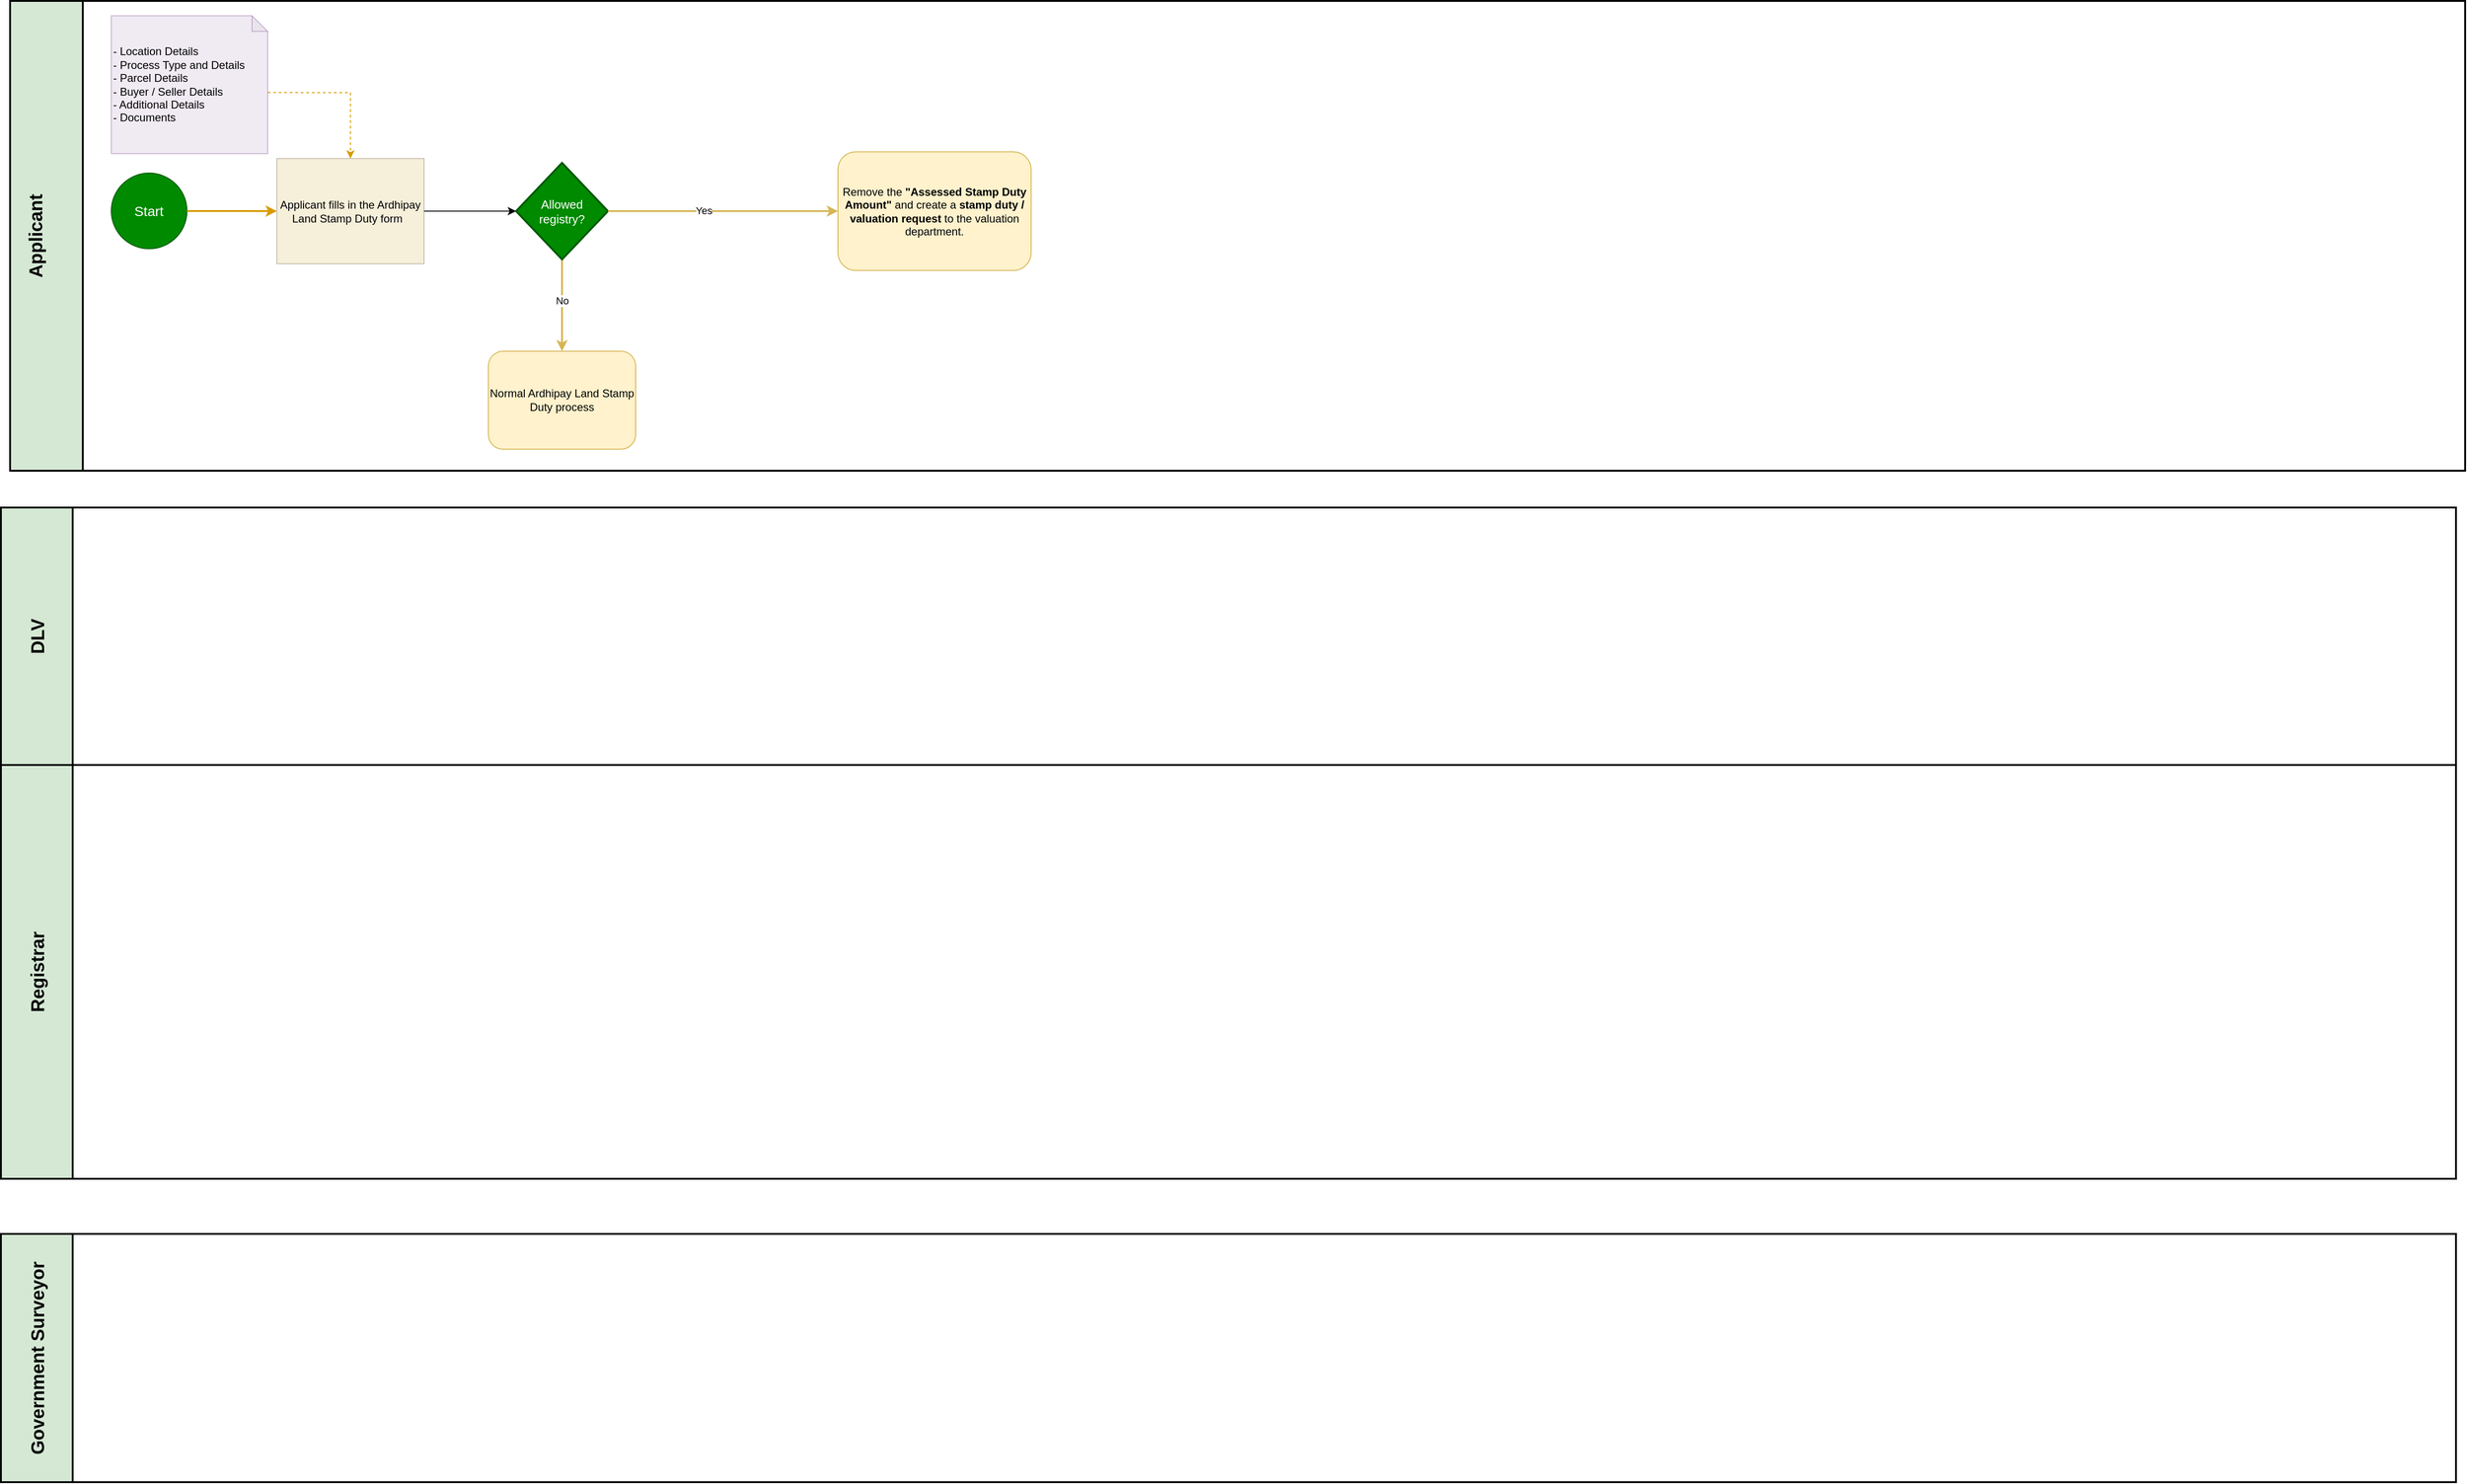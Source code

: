 <mxfile version="25.0.1">
  <diagram name="Page-1" id="0u0-M9E6lwnY4OtsPx06">
    <mxGraphModel dx="3217" dy="1308" grid="1" gridSize="10" guides="1" tooltips="1" connect="1" arrows="1" fold="1" page="1" pageScale="1" pageWidth="827" pageHeight="1169" math="0" shadow="0">
      <root>
        <mxCell id="0" />
        <mxCell id="1" parent="0" />
        <mxCell id="mYFpyGKQAPeTWjzHC4IL-1" value="&lt;font style=&quot;font-size: 20px;&quot;&gt;Applicant &lt;br&gt;&lt;br&gt;&lt;/font&gt;" style="swimlane;horizontal=0;whiteSpace=wrap;html=1;startSize=79;fillColor=#d5e8d4;strokeColor=#000000;strokeWidth=2;" vertex="1" parent="1">
          <mxGeometry x="-790" y="9" width="2669" height="510.995" as="geometry" />
        </mxCell>
        <mxCell id="mYFpyGKQAPeTWjzHC4IL-2" value="&lt;span&gt;&lt;/span&gt;&lt;span&gt;&lt;/span&gt;&lt;span style=&quot;&quot;&gt;Applicant fills in the Ardhipay Land Stamp Duty form&amp;nbsp;&amp;nbsp;&lt;br&gt;    &lt;/span&gt;" style="rounded=0;whiteSpace=wrap;html=1;fillColor=#F6EFDA;strokeColor=#c5bfae;" vertex="1" parent="mYFpyGKQAPeTWjzHC4IL-1">
          <mxGeometry x="290" y="171.395" width="160" height="114.5" as="geometry" />
        </mxCell>
        <mxCell id="mYFpyGKQAPeTWjzHC4IL-4" style="edgeStyle=orthogonalEdgeStyle;rounded=0;orthogonalLoop=1;jettySize=auto;html=1;exitX=0;exitY=0;exitDx=170;exitDy=83.5;exitPerimeter=0;entryX=0.5;entryY=0;entryDx=0;entryDy=0;fillColor=#ffe6cc;strokeColor=#d79b00;dashed=1;" edge="1" parent="mYFpyGKQAPeTWjzHC4IL-1" source="mYFpyGKQAPeTWjzHC4IL-5" target="mYFpyGKQAPeTWjzHC4IL-2">
          <mxGeometry relative="1" as="geometry" />
        </mxCell>
        <mxCell id="mYFpyGKQAPeTWjzHC4IL-5" value="&lt;blockquote style=&quot;margin: 0 0 0 40px; border: none; padding: 0px;&quot;&gt;&lt;/blockquote&gt;&lt;blockquote style=&quot;margin: 0 0 0 40px; border: none; padding: 0px;&quot;&gt;&lt;/blockquote&gt;&lt;span style=&quot;background-color: initial;&quot;&gt;&lt;div style=&quot;&quot;&gt;- Location Details&lt;br&gt;- Process Type and Details&lt;br&gt;- Parcel Details&lt;/div&gt;&lt;div style=&quot;&quot;&gt;- Buyer / Seller Details&lt;br&gt;- Additional Details&lt;br&gt;- Documents&lt;/div&gt;&lt;/span&gt;" style="shape=note;whiteSpace=wrap;html=1;backgroundOutline=1;darkOpacity=0.05;size=17;align=left;fillColor=#e1d5e7;strokeColor=#9673a6;opacity=50;" vertex="1" parent="mYFpyGKQAPeTWjzHC4IL-1">
          <mxGeometry x="110" y="16.18" width="170" height="150" as="geometry" />
        </mxCell>
        <mxCell id="mYFpyGKQAPeTWjzHC4IL-6" value="&lt;font style=&quot;font-size: 15px;&quot; color=&quot;#ffffff&quot;&gt;Start&lt;/font&gt;" style="ellipse;whiteSpace=wrap;html=1;aspect=fixed;fillColor=#008a00;strokeColor=#005700;fontColor=#ffffff;" vertex="1" parent="mYFpyGKQAPeTWjzHC4IL-1">
          <mxGeometry x="110" y="187.31" width="82.25" height="82.25" as="geometry" />
        </mxCell>
        <mxCell id="mYFpyGKQAPeTWjzHC4IL-7" style="edgeStyle=orthogonalEdgeStyle;rounded=0;orthogonalLoop=1;jettySize=auto;html=1;entryX=0;entryY=0.5;entryDx=0;entryDy=0;strokeColor=#d79b00;fillColor=#ffe6cc;strokeWidth=2;" edge="1" parent="mYFpyGKQAPeTWjzHC4IL-1" source="mYFpyGKQAPeTWjzHC4IL-6" target="mYFpyGKQAPeTWjzHC4IL-2">
          <mxGeometry relative="1" as="geometry" />
        </mxCell>
        <mxCell id="mYFpyGKQAPeTWjzHC4IL-8" value="" style="edgeStyle=orthogonalEdgeStyle;rounded=0;orthogonalLoop=1;jettySize=auto;html=1;entryX=0.5;entryY=0;entryDx=0;entryDy=0;fillColor=#fff2cc;strokeColor=#d6b656;strokeWidth=2;" edge="1" parent="mYFpyGKQAPeTWjzHC4IL-1" source="mYFpyGKQAPeTWjzHC4IL-9" target="mYFpyGKQAPeTWjzHC4IL-60">
          <mxGeometry x="0.003" relative="1" as="geometry">
            <mxPoint x="1020.0" y="223.435" as="targetPoint" />
            <mxPoint as="offset" />
          </mxGeometry>
        </mxCell>
        <mxCell id="mYFpyGKQAPeTWjzHC4IL-62" value="No" style="edgeLabel;html=1;align=center;verticalAlign=middle;resizable=0;points=[];" vertex="1" connectable="0" parent="mYFpyGKQAPeTWjzHC4IL-8">
          <mxGeometry x="-0.106" relative="1" as="geometry">
            <mxPoint as="offset" />
          </mxGeometry>
        </mxCell>
        <mxCell id="mYFpyGKQAPeTWjzHC4IL-9" value="&lt;span style=&quot;font-size: 13px;&quot;&gt;Allowed registry?&lt;/span&gt;" style="strokeWidth=2;html=1;shape=mxgraph.flowchart.decision;whiteSpace=wrap;fillColor=#008a00;strokeColor=#005700;fontColor=#ffffff;" vertex="1" parent="mYFpyGKQAPeTWjzHC4IL-1">
          <mxGeometry x="550" y="176.11" width="100" height="105.07" as="geometry" />
        </mxCell>
        <mxCell id="mYFpyGKQAPeTWjzHC4IL-59" style="edgeStyle=orthogonalEdgeStyle;rounded=0;orthogonalLoop=1;jettySize=auto;html=1;entryX=0;entryY=0.5;entryDx=0;entryDy=0;entryPerimeter=0;" edge="1" parent="mYFpyGKQAPeTWjzHC4IL-1" source="mYFpyGKQAPeTWjzHC4IL-2" target="mYFpyGKQAPeTWjzHC4IL-9">
          <mxGeometry relative="1" as="geometry" />
        </mxCell>
        <mxCell id="mYFpyGKQAPeTWjzHC4IL-60" value="Normal Ardhipay Land Stamp Duty process" style="rounded=1;whiteSpace=wrap;html=1;fillColor=#fff2cc;strokeColor=#d6b656;" vertex="1" parent="mYFpyGKQAPeTWjzHC4IL-1">
          <mxGeometry x="520" y="381" width="160" height="106.56" as="geometry" />
        </mxCell>
        <mxCell id="mYFpyGKQAPeTWjzHC4IL-61" value="Remove the &lt;b&gt;&quot;Assessed Stamp Duty Amount&quot;&lt;/b&gt; and create a &lt;b&gt;stamp duty / valuation request&lt;/b&gt; to the valuation department." style="rounded=1;whiteSpace=wrap;html=1;fillColor=#fff2cc;strokeColor=#d6b656;" vertex="1" parent="mYFpyGKQAPeTWjzHC4IL-1">
          <mxGeometry x="900" y="164.14" width="210" height="129.01" as="geometry" />
        </mxCell>
        <mxCell id="mYFpyGKQAPeTWjzHC4IL-43" style="edgeStyle=orthogonalEdgeStyle;rounded=0;orthogonalLoop=1;jettySize=auto;html=1;exitX=1;exitY=0.5;exitDx=0;exitDy=0;exitPerimeter=0;fillColor=#fff2cc;strokeColor=#d6b656;strokeWidth=2;entryX=0;entryY=0.5;entryDx=0;entryDy=0;" edge="1" parent="mYFpyGKQAPeTWjzHC4IL-1" source="mYFpyGKQAPeTWjzHC4IL-9" target="mYFpyGKQAPeTWjzHC4IL-61">
          <mxGeometry relative="1" as="geometry" />
        </mxCell>
        <mxCell id="mYFpyGKQAPeTWjzHC4IL-44" value="Yes" style="edgeLabel;html=1;align=center;verticalAlign=middle;resizable=0;points=[];" connectable="0" vertex="1" parent="mYFpyGKQAPeTWjzHC4IL-43">
          <mxGeometry x="-0.172" y="1" relative="1" as="geometry">
            <mxPoint as="offset" />
          </mxGeometry>
        </mxCell>
        <mxCell id="mYFpyGKQAPeTWjzHC4IL-16" value="&lt;font style=&quot;font-size: 20px;&quot;&gt;DLV&lt;/font&gt;" style="swimlane;horizontal=0;whiteSpace=wrap;html=1;startSize=78;fillColor=#d5e8d4;strokeColor=#000000;strokeWidth=2;" vertex="1" parent="1">
          <mxGeometry x="-800" y="560" width="2669" height="280" as="geometry" />
        </mxCell>
        <mxCell id="mYFpyGKQAPeTWjzHC4IL-18" value="&lt;font style=&quot;font-size: 20px;&quot;&gt;Registrar&lt;/font&gt;" style="swimlane;horizontal=0;whiteSpace=wrap;html=1;startSize=78;fillColor=#d5e8d4;strokeColor=#000000;strokeWidth=2;" vertex="1" parent="1">
          <mxGeometry x="-800" y="840" width="2669" height="450" as="geometry" />
        </mxCell>
        <mxCell id="mYFpyGKQAPeTWjzHC4IL-45" value="&lt;font style=&quot;font-size: 20px;&quot;&gt;Government Surveyor&lt;/font&gt;" style="swimlane;horizontal=0;whiteSpace=wrap;html=1;startSize=78;fillColor=#d5e8d4;strokeColor=#000000;strokeWidth=2;" vertex="1" parent="1">
          <mxGeometry x="-800" y="1350" width="2669" height="270" as="geometry" />
        </mxCell>
      </root>
    </mxGraphModel>
  </diagram>
</mxfile>
